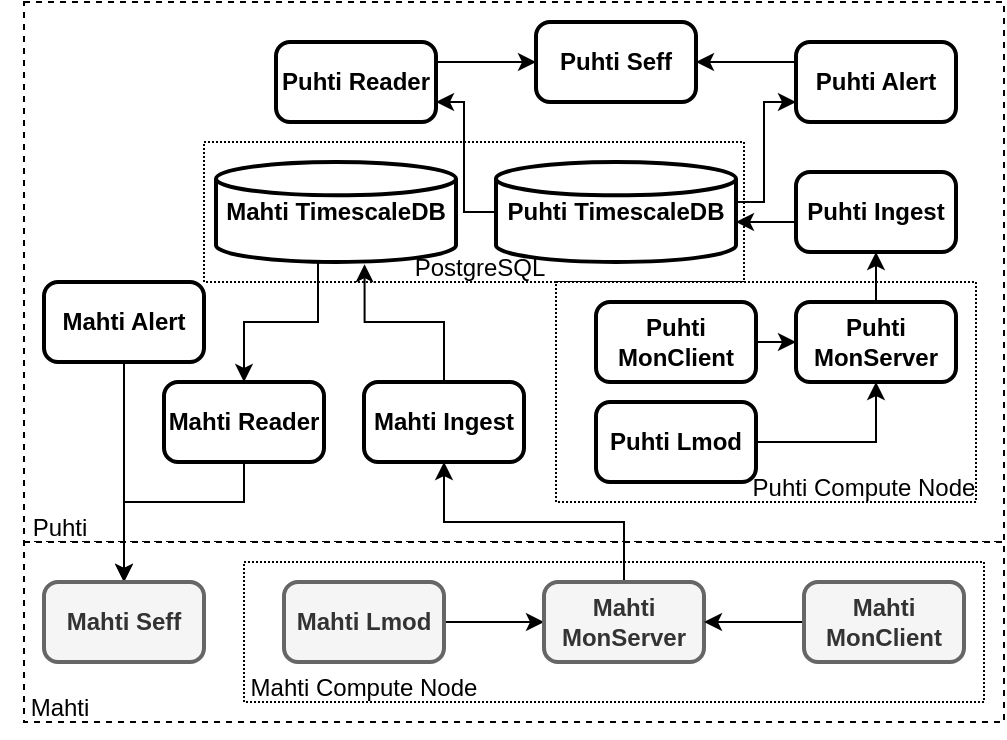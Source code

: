 <mxfile version="24.2.2" type="device">
  <diagram name="Page-1" id="7Sg2ntyb7MQvh8RaA93l">
    <mxGraphModel dx="1175" dy="447" grid="1" gridSize="10" guides="1" tooltips="1" connect="1" arrows="1" fold="1" page="1" pageScale="1" pageWidth="827" pageHeight="1169" math="0" shadow="0">
      <root>
        <mxCell id="0" />
        <mxCell id="1" parent="0" />
        <mxCell id="KmZiAzA5YvTKYyGEs6p6-50" value="" style="rounded=0;whiteSpace=wrap;html=1;dashed=1;" vertex="1" parent="1">
          <mxGeometry x="80" y="60" width="490" height="270" as="geometry" />
        </mxCell>
        <mxCell id="KmZiAzA5YvTKYyGEs6p6-54" value="" style="rounded=0;whiteSpace=wrap;html=1;dashed=1;dashPattern=1 1;" vertex="1" parent="1">
          <mxGeometry x="170" y="130" width="270" height="70" as="geometry" />
        </mxCell>
        <mxCell id="KmZiAzA5YvTKYyGEs6p6-51" value="" style="rounded=0;whiteSpace=wrap;html=1;dashed=1;dashPattern=1 1;" vertex="1" parent="1">
          <mxGeometry x="346" y="200" width="210" height="110" as="geometry" />
        </mxCell>
        <mxCell id="KmZiAzA5YvTKYyGEs6p6-46" value="" style="rounded=0;whiteSpace=wrap;html=1;dashed=1;" vertex="1" parent="1">
          <mxGeometry x="80" y="330" width="490" height="90" as="geometry" />
        </mxCell>
        <mxCell id="KmZiAzA5YvTKYyGEs6p6-48" value="" style="rounded=0;whiteSpace=wrap;html=1;dashed=1;dashPattern=1 1;" vertex="1" parent="1">
          <mxGeometry x="190" y="340" width="370" height="70" as="geometry" />
        </mxCell>
        <mxCell id="KmZiAzA5YvTKYyGEs6p6-30" style="edgeStyle=orthogonalEdgeStyle;rounded=0;orthogonalLoop=1;jettySize=auto;html=1;entryX=0.5;entryY=0;entryDx=0;entryDy=0;exitX=0.425;exitY=0.96;exitDx=0;exitDy=0;exitPerimeter=0;" edge="1" parent="1" source="KmZiAzA5YvTKYyGEs6p6-5" target="KmZiAzA5YvTKYyGEs6p6-13">
          <mxGeometry relative="1" as="geometry" />
        </mxCell>
        <mxCell id="KmZiAzA5YvTKYyGEs6p6-5" value="&lt;b&gt;Mahti TimescaleDB&lt;/b&gt;" style="strokeWidth=2;html=1;shape=mxgraph.flowchart.database;whiteSpace=wrap;" vertex="1" parent="1">
          <mxGeometry x="176" y="140" width="120" height="50" as="geometry" />
        </mxCell>
        <mxCell id="KmZiAzA5YvTKYyGEs6p6-44" value="" style="edgeStyle=orthogonalEdgeStyle;rounded=0;orthogonalLoop=1;jettySize=auto;html=1;" edge="1" parent="1" source="KmZiAzA5YvTKYyGEs6p6-6" target="KmZiAzA5YvTKYyGEs6p6-8">
          <mxGeometry relative="1" as="geometry">
            <Array as="points">
              <mxPoint x="320" y="90" />
              <mxPoint x="320" y="90" />
            </Array>
          </mxGeometry>
        </mxCell>
        <mxCell id="KmZiAzA5YvTKYyGEs6p6-6" value="&lt;b&gt;Puhti Reader&lt;/b&gt;" style="rounded=1;whiteSpace=wrap;html=1;absoluteArcSize=1;arcSize=14;strokeWidth=2;" vertex="1" parent="1">
          <mxGeometry x="206" y="80" width="80" height="40" as="geometry" />
        </mxCell>
        <mxCell id="KmZiAzA5YvTKYyGEs6p6-8" value="&lt;b&gt;Puhti Seff&lt;/b&gt;" style="rounded=1;whiteSpace=wrap;html=1;absoluteArcSize=1;arcSize=14;strokeWidth=2;" vertex="1" parent="1">
          <mxGeometry x="336" y="70" width="80" height="40" as="geometry" />
        </mxCell>
        <mxCell id="KmZiAzA5YvTKYyGEs6p6-45" value="" style="edgeStyle=orthogonalEdgeStyle;rounded=0;orthogonalLoop=1;jettySize=auto;html=1;" edge="1" parent="1" source="KmZiAzA5YvTKYyGEs6p6-9" target="KmZiAzA5YvTKYyGEs6p6-8">
          <mxGeometry relative="1" as="geometry">
            <Array as="points">
              <mxPoint x="440" y="90" />
              <mxPoint x="440" y="90" />
            </Array>
          </mxGeometry>
        </mxCell>
        <mxCell id="KmZiAzA5YvTKYyGEs6p6-9" value="&lt;b&gt;Puhti Alert&lt;/b&gt;" style="rounded=1;whiteSpace=wrap;html=1;absoluteArcSize=1;arcSize=14;strokeWidth=2;" vertex="1" parent="1">
          <mxGeometry x="466" y="80" width="80" height="40" as="geometry" />
        </mxCell>
        <mxCell id="KmZiAzA5YvTKYyGEs6p6-40" value="" style="edgeStyle=orthogonalEdgeStyle;rounded=0;orthogonalLoop=1;jettySize=auto;html=1;" edge="1" parent="1" source="KmZiAzA5YvTKYyGEs6p6-10" target="KmZiAzA5YvTKYyGEs6p6-11">
          <mxGeometry relative="1" as="geometry">
            <Array as="points">
              <mxPoint x="450" y="170" />
              <mxPoint x="450" y="170" />
            </Array>
          </mxGeometry>
        </mxCell>
        <mxCell id="KmZiAzA5YvTKYyGEs6p6-10" value="&lt;b&gt;Puhti Ingest&lt;/b&gt;" style="rounded=1;whiteSpace=wrap;html=1;absoluteArcSize=1;arcSize=14;strokeWidth=2;" vertex="1" parent="1">
          <mxGeometry x="466" y="145" width="80" height="40" as="geometry" />
        </mxCell>
        <mxCell id="KmZiAzA5YvTKYyGEs6p6-36" value="" style="edgeStyle=orthogonalEdgeStyle;rounded=0;orthogonalLoop=1;jettySize=auto;html=1;entryX=1;entryY=0.75;entryDx=0;entryDy=0;" edge="1" parent="1" source="KmZiAzA5YvTKYyGEs6p6-11" target="KmZiAzA5YvTKYyGEs6p6-6">
          <mxGeometry relative="1" as="geometry">
            <mxPoint x="290" y="120" as="targetPoint" />
            <Array as="points">
              <mxPoint x="300" y="165" />
              <mxPoint x="300" y="110" />
            </Array>
          </mxGeometry>
        </mxCell>
        <mxCell id="KmZiAzA5YvTKYyGEs6p6-37" value="" style="edgeStyle=orthogonalEdgeStyle;rounded=0;orthogonalLoop=1;jettySize=auto;html=1;entryX=0;entryY=0.75;entryDx=0;entryDy=0;" edge="1" parent="1" source="KmZiAzA5YvTKYyGEs6p6-11" target="KmZiAzA5YvTKYyGEs6p6-9">
          <mxGeometry relative="1" as="geometry">
            <mxPoint x="470" y="120" as="targetPoint" />
            <Array as="points">
              <mxPoint x="450" y="160" />
              <mxPoint x="450" y="110" />
            </Array>
          </mxGeometry>
        </mxCell>
        <mxCell id="KmZiAzA5YvTKYyGEs6p6-11" value="&lt;b&gt;Puhti TimescaleDB&lt;/b&gt;" style="strokeWidth=2;html=1;shape=mxgraph.flowchart.database;whiteSpace=wrap;" vertex="1" parent="1">
          <mxGeometry x="316" y="140" width="120" height="50" as="geometry" />
        </mxCell>
        <mxCell id="KmZiAzA5YvTKYyGEs6p6-26" value="" style="edgeStyle=orthogonalEdgeStyle;rounded=0;orthogonalLoop=1;jettySize=auto;html=1;" edge="1" parent="1" source="KmZiAzA5YvTKYyGEs6p6-12" target="KmZiAzA5YvTKYyGEs6p6-18">
          <mxGeometry relative="1" as="geometry" />
        </mxCell>
        <mxCell id="KmZiAzA5YvTKYyGEs6p6-12" value="&lt;b&gt;Mahti Alert&lt;/b&gt;" style="rounded=1;whiteSpace=wrap;html=1;absoluteArcSize=1;arcSize=14;strokeWidth=2;" vertex="1" parent="1">
          <mxGeometry x="90" y="200" width="80" height="40" as="geometry" />
        </mxCell>
        <mxCell id="KmZiAzA5YvTKYyGEs6p6-27" value="" style="edgeStyle=orthogonalEdgeStyle;rounded=0;orthogonalLoop=1;jettySize=auto;html=1;" edge="1" parent="1" source="KmZiAzA5YvTKYyGEs6p6-13" target="KmZiAzA5YvTKYyGEs6p6-18">
          <mxGeometry relative="1" as="geometry">
            <Array as="points">
              <mxPoint x="190" y="310" />
              <mxPoint x="130" y="310" />
            </Array>
          </mxGeometry>
        </mxCell>
        <mxCell id="KmZiAzA5YvTKYyGEs6p6-13" value="&lt;b&gt;Mahti Reader&lt;/b&gt;" style="rounded=1;whiteSpace=wrap;html=1;absoluteArcSize=1;arcSize=14;strokeWidth=2;" vertex="1" parent="1">
          <mxGeometry x="150" y="250" width="80" height="40" as="geometry" />
        </mxCell>
        <mxCell id="KmZiAzA5YvTKYyGEs6p6-32" value="" style="edgeStyle=orthogonalEdgeStyle;rounded=0;orthogonalLoop=1;jettySize=auto;html=1;entryX=0.619;entryY=1.022;entryDx=0;entryDy=0;entryPerimeter=0;" edge="1" parent="1" source="KmZiAzA5YvTKYyGEs6p6-14" target="KmZiAzA5YvTKYyGEs6p6-5">
          <mxGeometry relative="1" as="geometry">
            <mxPoint x="250" y="200" as="targetPoint" />
          </mxGeometry>
        </mxCell>
        <mxCell id="KmZiAzA5YvTKYyGEs6p6-14" value="&lt;b&gt;Mahti Ingest&lt;/b&gt;" style="rounded=1;whiteSpace=wrap;html=1;absoluteArcSize=1;arcSize=14;strokeWidth=2;" vertex="1" parent="1">
          <mxGeometry x="250" y="250" width="80" height="40" as="geometry" />
        </mxCell>
        <mxCell id="KmZiAzA5YvTKYyGEs6p6-34" value="" style="edgeStyle=orthogonalEdgeStyle;rounded=0;orthogonalLoop=1;jettySize=auto;html=1;" edge="1" parent="1" source="KmZiAzA5YvTKYyGEs6p6-15" target="KmZiAzA5YvTKYyGEs6p6-17">
          <mxGeometry relative="1" as="geometry" />
        </mxCell>
        <mxCell id="KmZiAzA5YvTKYyGEs6p6-15" value="&lt;b&gt;Puhti MonClient&lt;/b&gt;" style="rounded=1;whiteSpace=wrap;html=1;absoluteArcSize=1;arcSize=14;strokeWidth=2;" vertex="1" parent="1">
          <mxGeometry x="366" y="210" width="80" height="40" as="geometry" />
        </mxCell>
        <mxCell id="KmZiAzA5YvTKYyGEs6p6-35" value="" style="edgeStyle=orthogonalEdgeStyle;rounded=0;orthogonalLoop=1;jettySize=auto;html=1;" edge="1" parent="1" source="KmZiAzA5YvTKYyGEs6p6-16" target="KmZiAzA5YvTKYyGEs6p6-17">
          <mxGeometry relative="1" as="geometry" />
        </mxCell>
        <mxCell id="KmZiAzA5YvTKYyGEs6p6-16" value="&lt;b&gt;Puhti Lmod&lt;/b&gt;" style="rounded=1;whiteSpace=wrap;html=1;absoluteArcSize=1;arcSize=14;strokeWidth=2;" vertex="1" parent="1">
          <mxGeometry x="366" y="260" width="80" height="40" as="geometry" />
        </mxCell>
        <mxCell id="KmZiAzA5YvTKYyGEs6p6-41" value="" style="edgeStyle=orthogonalEdgeStyle;rounded=0;orthogonalLoop=1;jettySize=auto;html=1;" edge="1" parent="1" source="KmZiAzA5YvTKYyGEs6p6-17" target="KmZiAzA5YvTKYyGEs6p6-10">
          <mxGeometry relative="1" as="geometry" />
        </mxCell>
        <mxCell id="KmZiAzA5YvTKYyGEs6p6-17" value="&lt;b&gt;Puhti MonServer&lt;/b&gt;" style="rounded=1;whiteSpace=wrap;html=1;absoluteArcSize=1;arcSize=14;strokeWidth=2;" vertex="1" parent="1">
          <mxGeometry x="466" y="210" width="80" height="40" as="geometry" />
        </mxCell>
        <mxCell id="KmZiAzA5YvTKYyGEs6p6-18" value="&lt;b&gt;Mahti Seff&lt;/b&gt;" style="rounded=1;whiteSpace=wrap;html=1;absoluteArcSize=1;arcSize=14;strokeWidth=2;fillColor=#f5f5f5;fontColor=#333333;strokeColor=#666666;" vertex="1" parent="1">
          <mxGeometry x="90" y="350" width="80" height="40" as="geometry" />
        </mxCell>
        <mxCell id="KmZiAzA5YvTKYyGEs6p6-24" value="" style="edgeStyle=orthogonalEdgeStyle;rounded=0;orthogonalLoop=1;jettySize=auto;html=1;" edge="1" parent="1" source="KmZiAzA5YvTKYyGEs6p6-19" target="KmZiAzA5YvTKYyGEs6p6-20">
          <mxGeometry relative="1" as="geometry" />
        </mxCell>
        <mxCell id="KmZiAzA5YvTKYyGEs6p6-19" value="&lt;b&gt;Mahti Lmod&lt;/b&gt;" style="rounded=1;whiteSpace=wrap;html=1;absoluteArcSize=1;arcSize=14;strokeWidth=2;fillColor=#f5f5f5;fontColor=#333333;strokeColor=#666666;" vertex="1" parent="1">
          <mxGeometry x="210" y="350" width="80" height="40" as="geometry" />
        </mxCell>
        <mxCell id="KmZiAzA5YvTKYyGEs6p6-33" value="" style="edgeStyle=orthogonalEdgeStyle;rounded=0;orthogonalLoop=1;jettySize=auto;html=1;entryX=0.5;entryY=1;entryDx=0;entryDy=0;" edge="1" parent="1" source="KmZiAzA5YvTKYyGEs6p6-20" target="KmZiAzA5YvTKYyGEs6p6-14">
          <mxGeometry relative="1" as="geometry">
            <Array as="points">
              <mxPoint x="380" y="320" />
              <mxPoint x="290" y="320" />
            </Array>
          </mxGeometry>
        </mxCell>
        <mxCell id="KmZiAzA5YvTKYyGEs6p6-20" value="&lt;b&gt;Mahti MonServer&lt;/b&gt;" style="rounded=1;whiteSpace=wrap;html=1;absoluteArcSize=1;arcSize=14;strokeWidth=2;fillColor=#f5f5f5;fontColor=#333333;strokeColor=#666666;" vertex="1" parent="1">
          <mxGeometry x="340" y="350" width="80" height="40" as="geometry" />
        </mxCell>
        <mxCell id="KmZiAzA5YvTKYyGEs6p6-22" value="" style="edgeStyle=orthogonalEdgeStyle;rounded=0;orthogonalLoop=1;jettySize=auto;html=1;" edge="1" parent="1" source="KmZiAzA5YvTKYyGEs6p6-21" target="KmZiAzA5YvTKYyGEs6p6-20">
          <mxGeometry relative="1" as="geometry" />
        </mxCell>
        <mxCell id="KmZiAzA5YvTKYyGEs6p6-21" value="&lt;b&gt;Mahti MonClient&lt;/b&gt;" style="rounded=1;whiteSpace=wrap;html=1;absoluteArcSize=1;arcSize=14;strokeWidth=2;fillColor=#f5f5f5;fontColor=#333333;strokeColor=#666666;" vertex="1" parent="1">
          <mxGeometry x="470" y="350" width="80" height="40" as="geometry" />
        </mxCell>
        <mxCell id="KmZiAzA5YvTKYyGEs6p6-47" value="Mahti" style="text;html=1;align=center;verticalAlign=middle;whiteSpace=wrap;rounded=0;" vertex="1" parent="1">
          <mxGeometry x="68" y="398" width="60" height="30" as="geometry" />
        </mxCell>
        <mxCell id="KmZiAzA5YvTKYyGEs6p6-49" value="Mahti Compute Node" style="text;html=1;align=center;verticalAlign=middle;whiteSpace=wrap;rounded=0;" vertex="1" parent="1">
          <mxGeometry x="190" y="388" width="120" height="30" as="geometry" />
        </mxCell>
        <mxCell id="KmZiAzA5YvTKYyGEs6p6-52" value="Puhti Compute Node" style="text;html=1;align=center;verticalAlign=middle;whiteSpace=wrap;rounded=0;" vertex="1" parent="1">
          <mxGeometry x="440" y="288" width="120" height="30" as="geometry" />
        </mxCell>
        <mxCell id="KmZiAzA5YvTKYyGEs6p6-53" value="Puhti" style="text;html=1;align=center;verticalAlign=middle;whiteSpace=wrap;rounded=0;" vertex="1" parent="1">
          <mxGeometry x="68" y="308" width="60" height="30" as="geometry" />
        </mxCell>
        <mxCell id="KmZiAzA5YvTKYyGEs6p6-55" value="PostgreSQL" style="text;html=1;align=center;verticalAlign=middle;whiteSpace=wrap;rounded=0;" vertex="1" parent="1">
          <mxGeometry x="248" y="178" width="120" height="30" as="geometry" />
        </mxCell>
      </root>
    </mxGraphModel>
  </diagram>
</mxfile>
